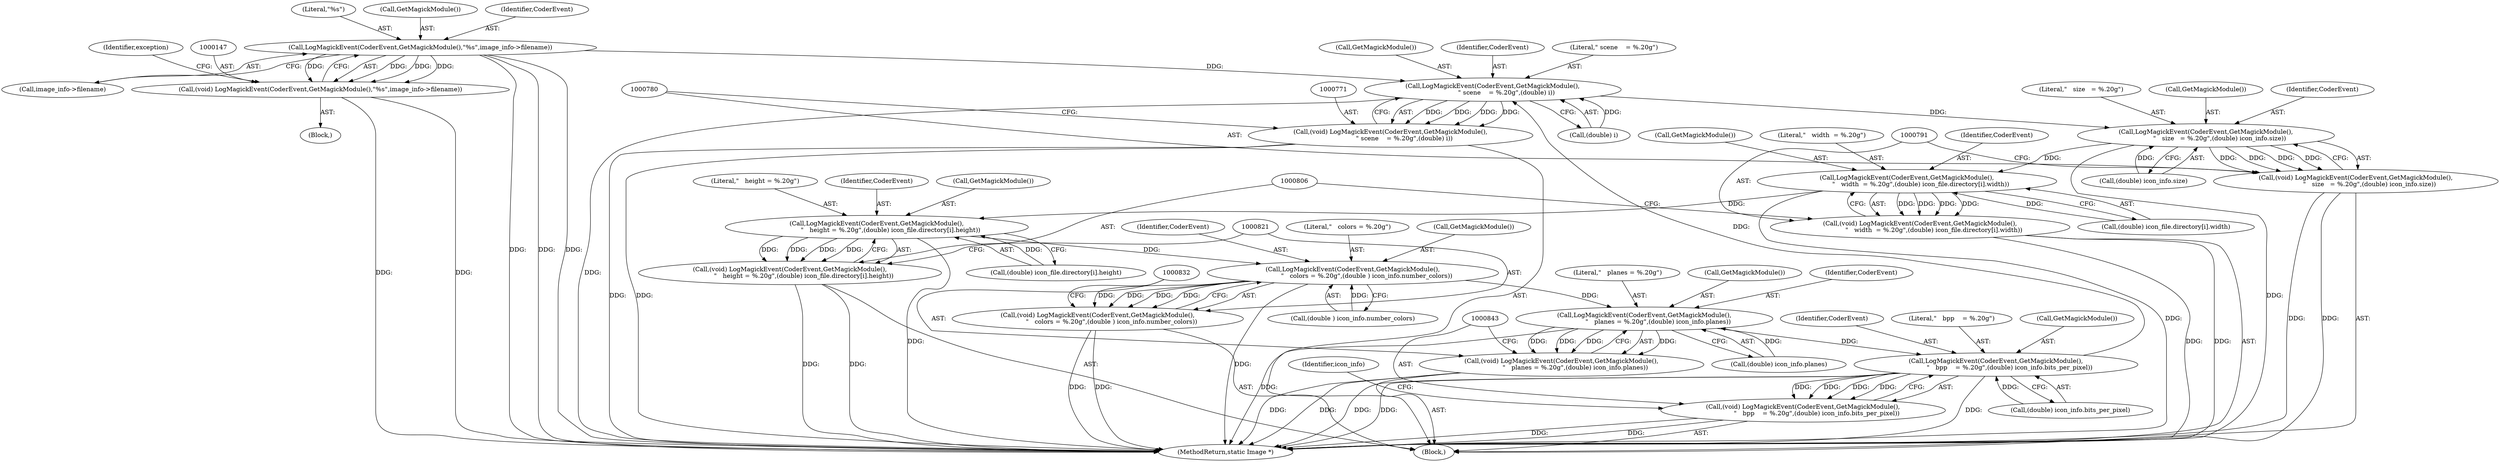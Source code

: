 digraph "0_ImageMagick_f6e9d0d9955e85bdd7540b251cd50d598dacc5e6_25@pointer" {
"1000148" [label="(Call,LogMagickEvent(CoderEvent,GetMagickModule(),\"%s\",image_info->filename))"];
"1000146" [label="(Call,(void) LogMagickEvent(CoderEvent,GetMagickModule(),\"%s\",image_info->filename))"];
"1000772" [label="(Call,LogMagickEvent(CoderEvent,GetMagickModule(),\n              \" scene    = %.20g\",(double) i))"];
"1000770" [label="(Call,(void) LogMagickEvent(CoderEvent,GetMagickModule(),\n              \" scene    = %.20g\",(double) i))"];
"1000781" [label="(Call,LogMagickEvent(CoderEvent,GetMagickModule(),\n              \"   size   = %.20g\",(double) icon_info.size))"];
"1000779" [label="(Call,(void) LogMagickEvent(CoderEvent,GetMagickModule(),\n              \"   size   = %.20g\",(double) icon_info.size))"];
"1000792" [label="(Call,LogMagickEvent(CoderEvent,GetMagickModule(),\n              \"   width  = %.20g\",(double) icon_file.directory[i].width))"];
"1000790" [label="(Call,(void) LogMagickEvent(CoderEvent,GetMagickModule(),\n              \"   width  = %.20g\",(double) icon_file.directory[i].width))"];
"1000807" [label="(Call,LogMagickEvent(CoderEvent,GetMagickModule(),\n              \"   height = %.20g\",(double) icon_file.directory[i].height))"];
"1000805" [label="(Call,(void) LogMagickEvent(CoderEvent,GetMagickModule(),\n              \"   height = %.20g\",(double) icon_file.directory[i].height))"];
"1000822" [label="(Call,LogMagickEvent(CoderEvent,GetMagickModule(),\n              \"   colors = %.20g\",(double ) icon_info.number_colors))"];
"1000820" [label="(Call,(void) LogMagickEvent(CoderEvent,GetMagickModule(),\n              \"   colors = %.20g\",(double ) icon_info.number_colors))"];
"1000833" [label="(Call,LogMagickEvent(CoderEvent,GetMagickModule(),\n              \"   planes = %.20g\",(double) icon_info.planes))"];
"1000831" [label="(Call,(void) LogMagickEvent(CoderEvent,GetMagickModule(),\n              \"   planes = %.20g\",(double) icon_info.planes))"];
"1000844" [label="(Call,LogMagickEvent(CoderEvent,GetMagickModule(),\n              \"   bpp    = %.20g\",(double) icon_info.bits_per_pixel))"];
"1000842" [label="(Call,(void) LogMagickEvent(CoderEvent,GetMagickModule(),\n              \"   bpp    = %.20g\",(double) icon_info.bits_per_pixel))"];
"1000785" [label="(Call,(double) icon_info.size)"];
"1000116" [label="(Block,)"];
"1000807" [label="(Call,LogMagickEvent(CoderEvent,GetMagickModule(),\n              \"   height = %.20g\",(double) icon_file.directory[i].height))"];
"1000781" [label="(Call,LogMagickEvent(CoderEvent,GetMagickModule(),\n              \"   size   = %.20g\",(double) icon_info.size))"];
"1000826" [label="(Call,(double ) icon_info.number_colors)"];
"1000776" [label="(Call,(double) i)"];
"1000837" [label="(Call,(double) icon_info.planes)"];
"1000845" [label="(Identifier,CoderEvent)"];
"1000809" [label="(Call,GetMagickModule())"];
"1000835" [label="(Call,GetMagickModule())"];
"1000796" [label="(Call,(double) icon_file.directory[i].width)"];
"1000822" [label="(Call,LogMagickEvent(CoderEvent,GetMagickModule(),\n              \"   colors = %.20g\",(double ) icon_info.number_colors))"];
"1000834" [label="(Identifier,CoderEvent)"];
"1000775" [label="(Literal,\" scene    = %.20g\")"];
"1000151" [label="(Literal,\"%s\")"];
"1000157" [label="(Identifier,exception)"];
"1000794" [label="(Call,GetMagickModule())"];
"1000823" [label="(Identifier,CoderEvent)"];
"1000770" [label="(Call,(void) LogMagickEvent(CoderEvent,GetMagickModule(),\n              \" scene    = %.20g\",(double) i))"];
"1000848" [label="(Call,(double) icon_info.bits_per_pixel)"];
"1002135" [label="(MethodReturn,static Image *)"];
"1000810" [label="(Literal,\"   height = %.20g\")"];
"1000769" [label="(Block,)"];
"1000784" [label="(Literal,\"   size   = %.20g\")"];
"1000836" [label="(Literal,\"   planes = %.20g\")"];
"1000842" [label="(Call,(void) LogMagickEvent(CoderEvent,GetMagickModule(),\n              \"   bpp    = %.20g\",(double) icon_info.bits_per_pixel))"];
"1000847" [label="(Literal,\"   bpp    = %.20g\")"];
"1000774" [label="(Call,GetMagickModule())"];
"1000790" [label="(Call,(void) LogMagickEvent(CoderEvent,GetMagickModule(),\n              \"   width  = %.20g\",(double) icon_file.directory[i].width))"];
"1000152" [label="(Call,image_info->filename)"];
"1000150" [label="(Call,GetMagickModule())"];
"1000831" [label="(Call,(void) LogMagickEvent(CoderEvent,GetMagickModule(),\n              \"   planes = %.20g\",(double) icon_info.planes))"];
"1000779" [label="(Call,(void) LogMagickEvent(CoderEvent,GetMagickModule(),\n              \"   size   = %.20g\",(double) icon_info.size))"];
"1000825" [label="(Literal,\"   colors = %.20g\")"];
"1000857" [label="(Identifier,icon_info)"];
"1000824" [label="(Call,GetMagickModule())"];
"1000149" [label="(Identifier,CoderEvent)"];
"1000805" [label="(Call,(void) LogMagickEvent(CoderEvent,GetMagickModule(),\n              \"   height = %.20g\",(double) icon_file.directory[i].height))"];
"1000833" [label="(Call,LogMagickEvent(CoderEvent,GetMagickModule(),\n              \"   planes = %.20g\",(double) icon_info.planes))"];
"1000792" [label="(Call,LogMagickEvent(CoderEvent,GetMagickModule(),\n              \"   width  = %.20g\",(double) icon_file.directory[i].width))"];
"1000772" [label="(Call,LogMagickEvent(CoderEvent,GetMagickModule(),\n              \" scene    = %.20g\",(double) i))"];
"1000846" [label="(Call,GetMagickModule())"];
"1000811" [label="(Call,(double) icon_file.directory[i].height)"];
"1000148" [label="(Call,LogMagickEvent(CoderEvent,GetMagickModule(),\"%s\",image_info->filename))"];
"1000783" [label="(Call,GetMagickModule())"];
"1000795" [label="(Literal,\"   width  = %.20g\")"];
"1000782" [label="(Identifier,CoderEvent)"];
"1000146" [label="(Call,(void) LogMagickEvent(CoderEvent,GetMagickModule(),\"%s\",image_info->filename))"];
"1000793" [label="(Identifier,CoderEvent)"];
"1000820" [label="(Call,(void) LogMagickEvent(CoderEvent,GetMagickModule(),\n              \"   colors = %.20g\",(double ) icon_info.number_colors))"];
"1000844" [label="(Call,LogMagickEvent(CoderEvent,GetMagickModule(),\n              \"   bpp    = %.20g\",(double) icon_info.bits_per_pixel))"];
"1000808" [label="(Identifier,CoderEvent)"];
"1000773" [label="(Identifier,CoderEvent)"];
"1000148" -> "1000146"  [label="AST: "];
"1000148" -> "1000152"  [label="CFG: "];
"1000149" -> "1000148"  [label="AST: "];
"1000150" -> "1000148"  [label="AST: "];
"1000151" -> "1000148"  [label="AST: "];
"1000152" -> "1000148"  [label="AST: "];
"1000146" -> "1000148"  [label="CFG: "];
"1000148" -> "1002135"  [label="DDG: "];
"1000148" -> "1002135"  [label="DDG: "];
"1000148" -> "1002135"  [label="DDG: "];
"1000148" -> "1000146"  [label="DDG: "];
"1000148" -> "1000146"  [label="DDG: "];
"1000148" -> "1000146"  [label="DDG: "];
"1000148" -> "1000146"  [label="DDG: "];
"1000148" -> "1000772"  [label="DDG: "];
"1000146" -> "1000116"  [label="AST: "];
"1000147" -> "1000146"  [label="AST: "];
"1000157" -> "1000146"  [label="CFG: "];
"1000146" -> "1002135"  [label="DDG: "];
"1000146" -> "1002135"  [label="DDG: "];
"1000772" -> "1000770"  [label="AST: "];
"1000772" -> "1000776"  [label="CFG: "];
"1000773" -> "1000772"  [label="AST: "];
"1000774" -> "1000772"  [label="AST: "];
"1000775" -> "1000772"  [label="AST: "];
"1000776" -> "1000772"  [label="AST: "];
"1000770" -> "1000772"  [label="CFG: "];
"1000772" -> "1002135"  [label="DDG: "];
"1000772" -> "1000770"  [label="DDG: "];
"1000772" -> "1000770"  [label="DDG: "];
"1000772" -> "1000770"  [label="DDG: "];
"1000772" -> "1000770"  [label="DDG: "];
"1000844" -> "1000772"  [label="DDG: "];
"1000776" -> "1000772"  [label="DDG: "];
"1000772" -> "1000781"  [label="DDG: "];
"1000770" -> "1000769"  [label="AST: "];
"1000771" -> "1000770"  [label="AST: "];
"1000780" -> "1000770"  [label="CFG: "];
"1000770" -> "1002135"  [label="DDG: "];
"1000770" -> "1002135"  [label="DDG: "];
"1000781" -> "1000779"  [label="AST: "];
"1000781" -> "1000785"  [label="CFG: "];
"1000782" -> "1000781"  [label="AST: "];
"1000783" -> "1000781"  [label="AST: "];
"1000784" -> "1000781"  [label="AST: "];
"1000785" -> "1000781"  [label="AST: "];
"1000779" -> "1000781"  [label="CFG: "];
"1000781" -> "1002135"  [label="DDG: "];
"1000781" -> "1000779"  [label="DDG: "];
"1000781" -> "1000779"  [label="DDG: "];
"1000781" -> "1000779"  [label="DDG: "];
"1000781" -> "1000779"  [label="DDG: "];
"1000785" -> "1000781"  [label="DDG: "];
"1000781" -> "1000792"  [label="DDG: "];
"1000779" -> "1000769"  [label="AST: "];
"1000780" -> "1000779"  [label="AST: "];
"1000791" -> "1000779"  [label="CFG: "];
"1000779" -> "1002135"  [label="DDG: "];
"1000779" -> "1002135"  [label="DDG: "];
"1000792" -> "1000790"  [label="AST: "];
"1000792" -> "1000796"  [label="CFG: "];
"1000793" -> "1000792"  [label="AST: "];
"1000794" -> "1000792"  [label="AST: "];
"1000795" -> "1000792"  [label="AST: "];
"1000796" -> "1000792"  [label="AST: "];
"1000790" -> "1000792"  [label="CFG: "];
"1000792" -> "1002135"  [label="DDG: "];
"1000792" -> "1000790"  [label="DDG: "];
"1000792" -> "1000790"  [label="DDG: "];
"1000792" -> "1000790"  [label="DDG: "];
"1000792" -> "1000790"  [label="DDG: "];
"1000796" -> "1000792"  [label="DDG: "];
"1000792" -> "1000807"  [label="DDG: "];
"1000790" -> "1000769"  [label="AST: "];
"1000791" -> "1000790"  [label="AST: "];
"1000806" -> "1000790"  [label="CFG: "];
"1000790" -> "1002135"  [label="DDG: "];
"1000790" -> "1002135"  [label="DDG: "];
"1000807" -> "1000805"  [label="AST: "];
"1000807" -> "1000811"  [label="CFG: "];
"1000808" -> "1000807"  [label="AST: "];
"1000809" -> "1000807"  [label="AST: "];
"1000810" -> "1000807"  [label="AST: "];
"1000811" -> "1000807"  [label="AST: "];
"1000805" -> "1000807"  [label="CFG: "];
"1000807" -> "1002135"  [label="DDG: "];
"1000807" -> "1000805"  [label="DDG: "];
"1000807" -> "1000805"  [label="DDG: "];
"1000807" -> "1000805"  [label="DDG: "];
"1000807" -> "1000805"  [label="DDG: "];
"1000811" -> "1000807"  [label="DDG: "];
"1000807" -> "1000822"  [label="DDG: "];
"1000805" -> "1000769"  [label="AST: "];
"1000806" -> "1000805"  [label="AST: "];
"1000821" -> "1000805"  [label="CFG: "];
"1000805" -> "1002135"  [label="DDG: "];
"1000805" -> "1002135"  [label="DDG: "];
"1000822" -> "1000820"  [label="AST: "];
"1000822" -> "1000826"  [label="CFG: "];
"1000823" -> "1000822"  [label="AST: "];
"1000824" -> "1000822"  [label="AST: "];
"1000825" -> "1000822"  [label="AST: "];
"1000826" -> "1000822"  [label="AST: "];
"1000820" -> "1000822"  [label="CFG: "];
"1000822" -> "1002135"  [label="DDG: "];
"1000822" -> "1000820"  [label="DDG: "];
"1000822" -> "1000820"  [label="DDG: "];
"1000822" -> "1000820"  [label="DDG: "];
"1000822" -> "1000820"  [label="DDG: "];
"1000826" -> "1000822"  [label="DDG: "];
"1000822" -> "1000833"  [label="DDG: "];
"1000820" -> "1000769"  [label="AST: "];
"1000821" -> "1000820"  [label="AST: "];
"1000832" -> "1000820"  [label="CFG: "];
"1000820" -> "1002135"  [label="DDG: "];
"1000820" -> "1002135"  [label="DDG: "];
"1000833" -> "1000831"  [label="AST: "];
"1000833" -> "1000837"  [label="CFG: "];
"1000834" -> "1000833"  [label="AST: "];
"1000835" -> "1000833"  [label="AST: "];
"1000836" -> "1000833"  [label="AST: "];
"1000837" -> "1000833"  [label="AST: "];
"1000831" -> "1000833"  [label="CFG: "];
"1000833" -> "1002135"  [label="DDG: "];
"1000833" -> "1000831"  [label="DDG: "];
"1000833" -> "1000831"  [label="DDG: "];
"1000833" -> "1000831"  [label="DDG: "];
"1000833" -> "1000831"  [label="DDG: "];
"1000837" -> "1000833"  [label="DDG: "];
"1000833" -> "1000844"  [label="DDG: "];
"1000831" -> "1000769"  [label="AST: "];
"1000832" -> "1000831"  [label="AST: "];
"1000843" -> "1000831"  [label="CFG: "];
"1000831" -> "1002135"  [label="DDG: "];
"1000831" -> "1002135"  [label="DDG: "];
"1000844" -> "1000842"  [label="AST: "];
"1000844" -> "1000848"  [label="CFG: "];
"1000845" -> "1000844"  [label="AST: "];
"1000846" -> "1000844"  [label="AST: "];
"1000847" -> "1000844"  [label="AST: "];
"1000848" -> "1000844"  [label="AST: "];
"1000842" -> "1000844"  [label="CFG: "];
"1000844" -> "1002135"  [label="DDG: "];
"1000844" -> "1002135"  [label="DDG: "];
"1000844" -> "1002135"  [label="DDG: "];
"1000844" -> "1000842"  [label="DDG: "];
"1000844" -> "1000842"  [label="DDG: "];
"1000844" -> "1000842"  [label="DDG: "];
"1000844" -> "1000842"  [label="DDG: "];
"1000848" -> "1000844"  [label="DDG: "];
"1000842" -> "1000769"  [label="AST: "];
"1000843" -> "1000842"  [label="AST: "];
"1000857" -> "1000842"  [label="CFG: "];
"1000842" -> "1002135"  [label="DDG: "];
"1000842" -> "1002135"  [label="DDG: "];
}
